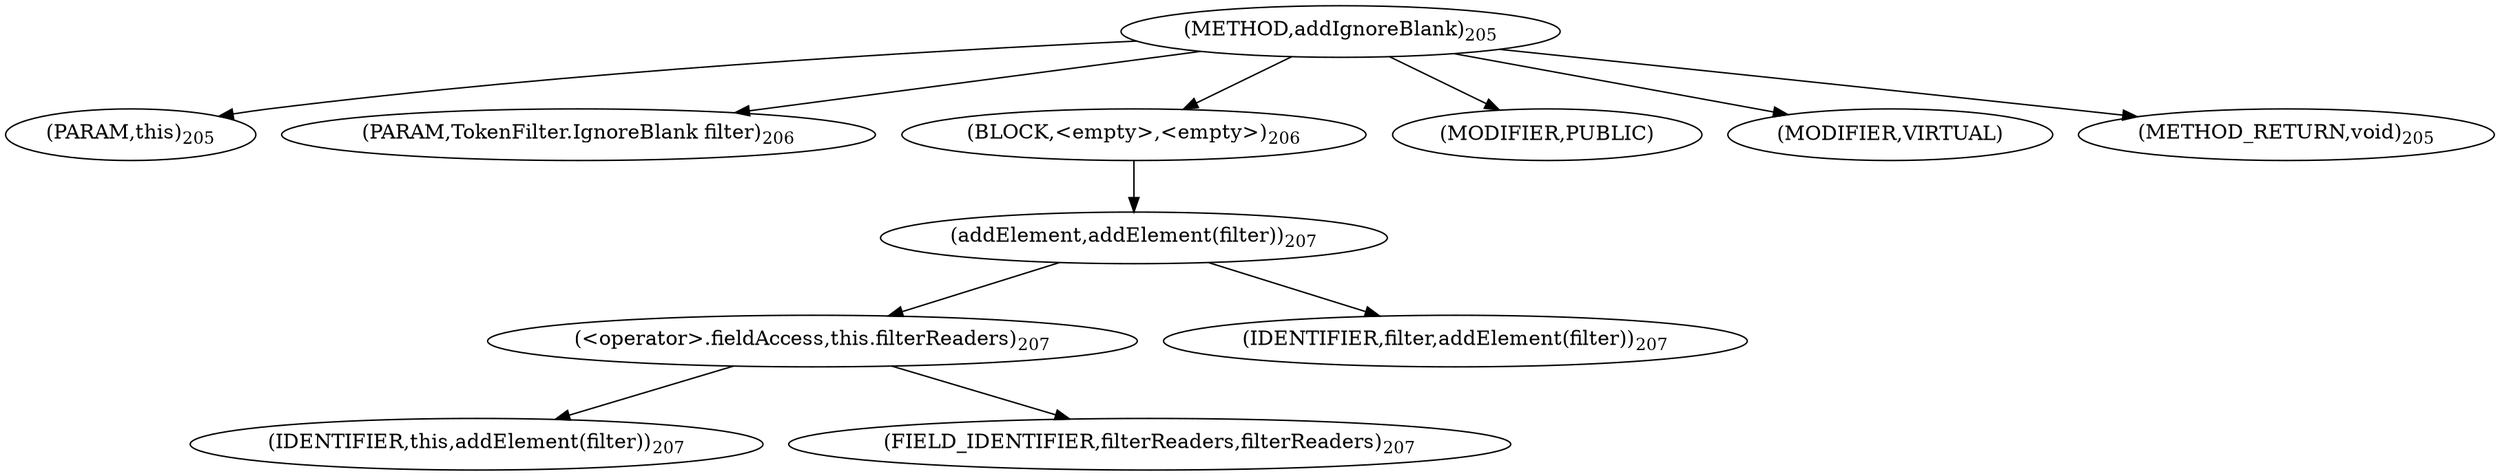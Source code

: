 digraph "addIgnoreBlank" {  
"285" [label = <(METHOD,addIgnoreBlank)<SUB>205</SUB>> ]
"286" [label = <(PARAM,this)<SUB>205</SUB>> ]
"287" [label = <(PARAM,TokenFilter.IgnoreBlank filter)<SUB>206</SUB>> ]
"288" [label = <(BLOCK,&lt;empty&gt;,&lt;empty&gt;)<SUB>206</SUB>> ]
"289" [label = <(addElement,addElement(filter))<SUB>207</SUB>> ]
"290" [label = <(&lt;operator&gt;.fieldAccess,this.filterReaders)<SUB>207</SUB>> ]
"291" [label = <(IDENTIFIER,this,addElement(filter))<SUB>207</SUB>> ]
"292" [label = <(FIELD_IDENTIFIER,filterReaders,filterReaders)<SUB>207</SUB>> ]
"293" [label = <(IDENTIFIER,filter,addElement(filter))<SUB>207</SUB>> ]
"294" [label = <(MODIFIER,PUBLIC)> ]
"295" [label = <(MODIFIER,VIRTUAL)> ]
"296" [label = <(METHOD_RETURN,void)<SUB>205</SUB>> ]
  "285" -> "286" 
  "285" -> "287" 
  "285" -> "288" 
  "285" -> "294" 
  "285" -> "295" 
  "285" -> "296" 
  "288" -> "289" 
  "289" -> "290" 
  "289" -> "293" 
  "290" -> "291" 
  "290" -> "292" 
}
